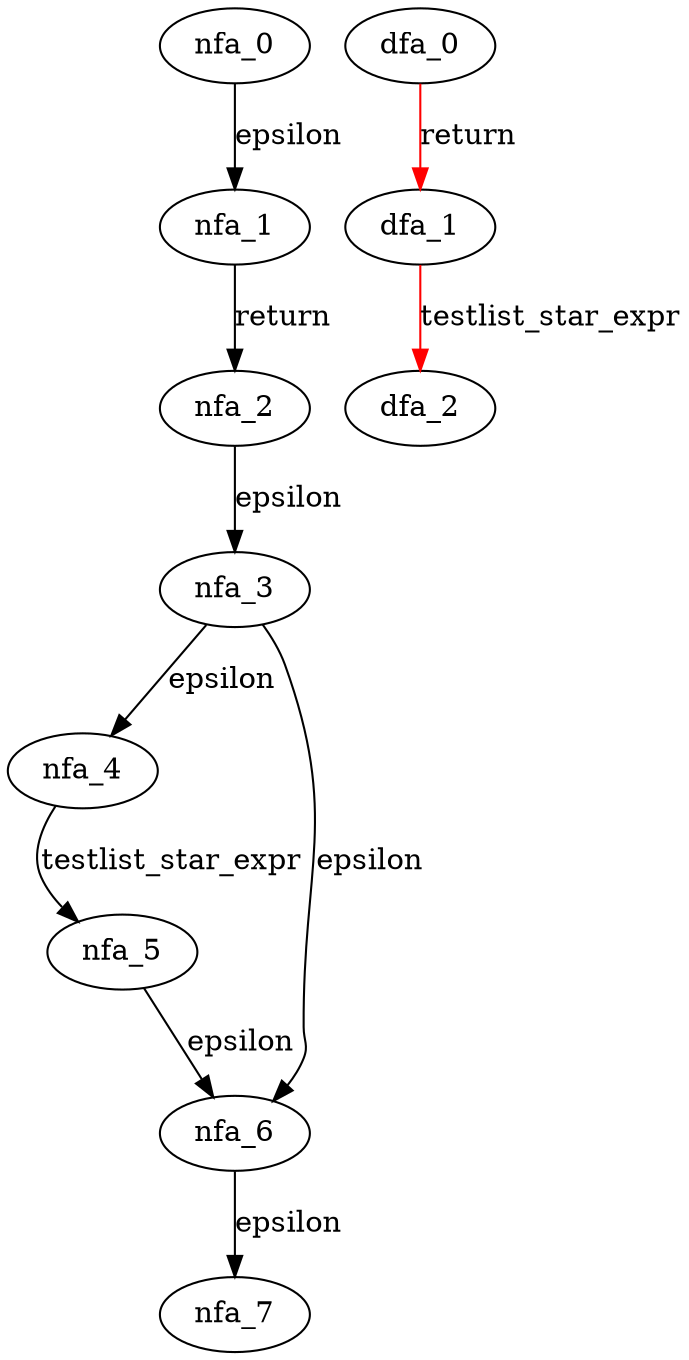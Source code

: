 digraph return_stmt {
 subgraph return_stmt_nfa {
  nfa_0->nfa_1[label=epsilon]
  nfa_1->nfa_2[label="return"]
  nfa_2->nfa_3[label=epsilon]
  nfa_3->nfa_4[label=epsilon]
  nfa_4->nfa_5[label=testlist_star_expr]
  nfa_5->nfa_6[label=epsilon]
  nfa_6->nfa_7[label=epsilon]
  nfa_3->nfa_6[label=epsilon]
  }
 subgraph return_stmt_dfa {
  dfa_0->dfa_1[label="return",color=red]
  dfa_1->dfa_2[label=testlist_star_expr,color=red]
  }
}
